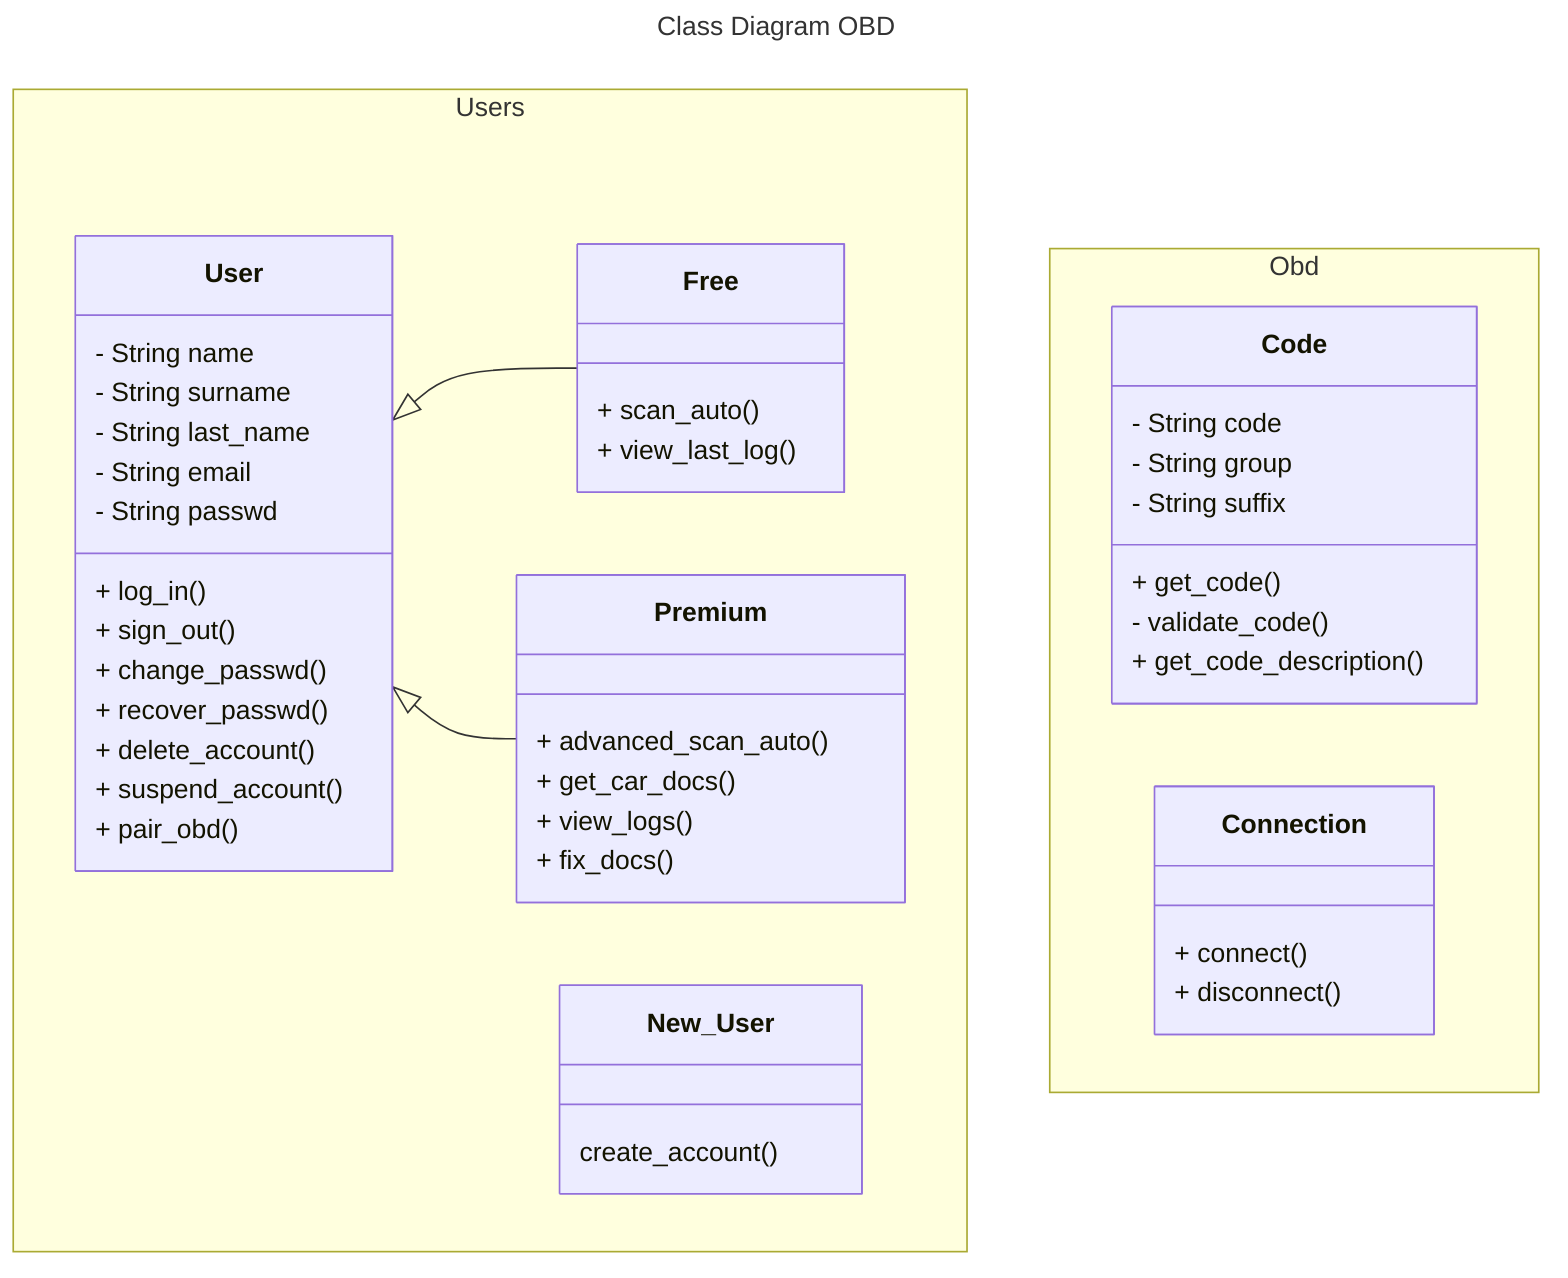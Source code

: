 ---
title: Class Diagram OBD
---
classDiagram
  %% Relationtships
  User <|-- Free
  User <|-- Premium

  namespace Users {

    class New_User {
      create_account()
    }

    class User {
      - String name
      - String surname
      - String last_name
      - String email
      - String passwd

      %% Account Managment
      + log_in()
      + sign_out()
      + change_passwd()
      + recover_passwd()
      + delete_account()
      + suspend_account()

      %% Functionalities
      + pair_obd()
    }

    class Free {
      + scan_auto()
      + view_last_log()
    }

    class Premium {
      %% NOTE: We could implement IA
      + advanced_scan_auto()
      + get_car_docs()
      + view_logs()
      + fix_docs()
    }
  }

  namespace Obd {
    class Code {
      - String code
      - String group
      - String suffix

      + get_code()
      %% TODO: Rename set_group_and_code() for validate_code()
      - validate_code()
      + get_code_description()
    }

    class Connection {
      + connect()
      + disconnect()
    }
}